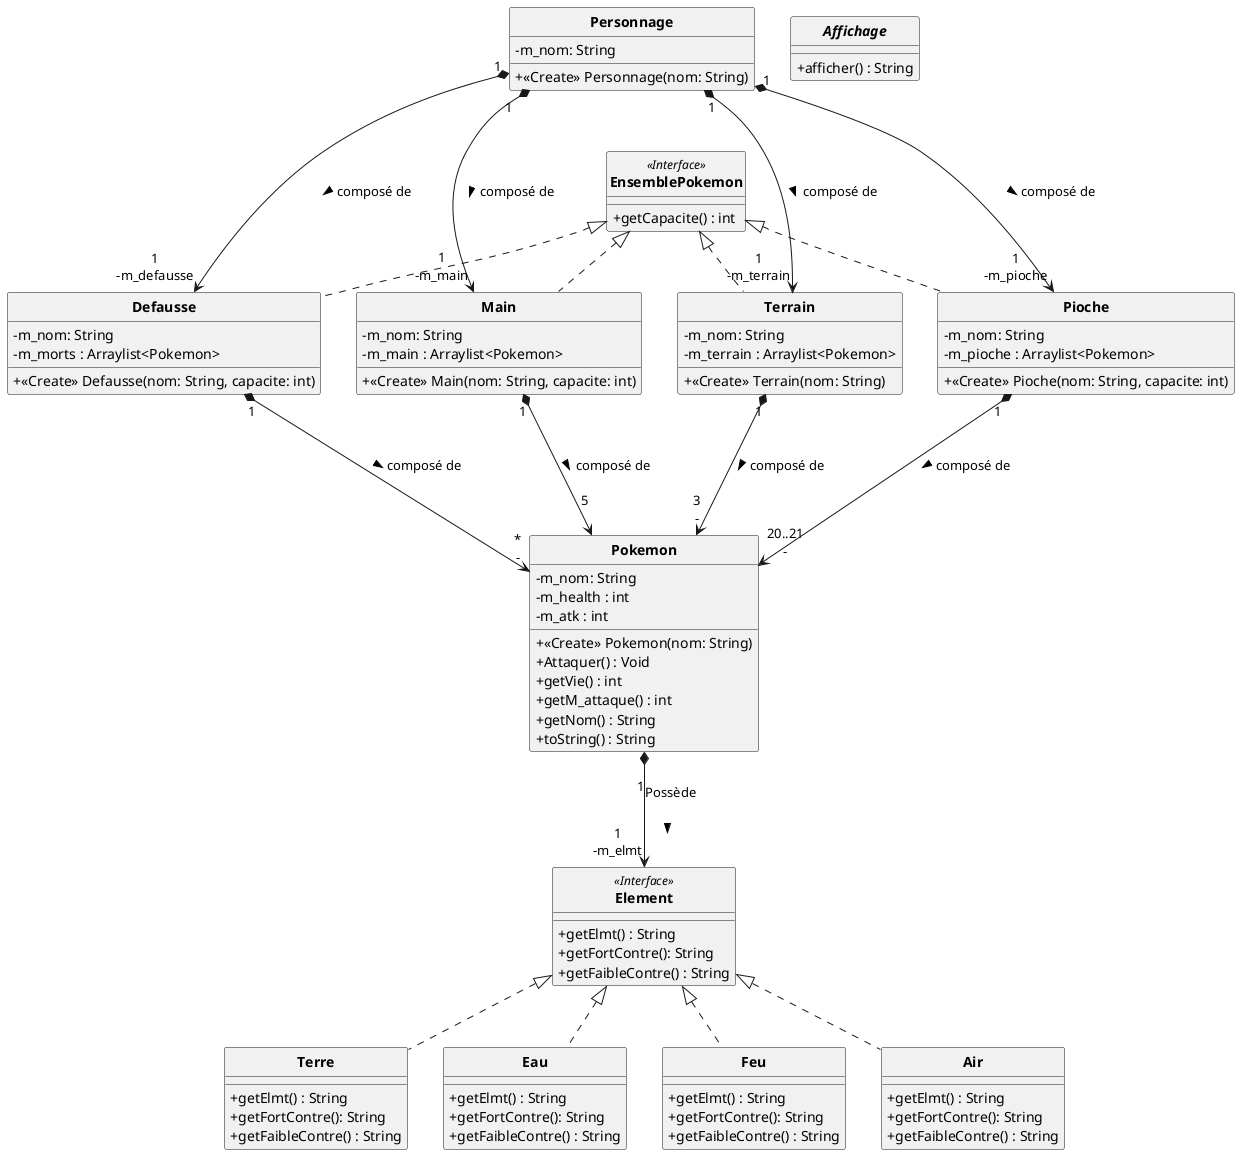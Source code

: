 @startuml
'https://plantuml.com/class-diagram
skinparam classAttributeIconSize 0
skinparam classFontStyle Bold
skinparam style strictuml

class Personnage
{
    - m_nom: String
    + <<Create>> Personnage(nom: String)
}

class EnsemblePokemon <<Interface>>
{
    + getCapacite() : int
}

class Defausse implements EnsemblePokemon
{
    - m_nom: String
    - m_morts : Arraylist<Pokemon>
    + <<Create>> Defausse(nom: String, capacite: int)
}

class Main implements EnsemblePokemon
{
    - m_nom: String
    - m_main : Arraylist<Pokemon>
    + <<Create>> Main(nom: String, capacite: int)
}

class Terrain implements EnsemblePokemon
{
    - m_nom: String
    - m_terrain : Arraylist<Pokemon>
    + <<Create>> Terrain(nom: String)
}

class Pioche implements EnsemblePokemon
{
    - m_nom: String
    - m_pioche : Arraylist<Pokemon>
    + <<Create>> Pioche(nom: String, capacite: int)
}


class Pokemon
{
    - m_nom: String
    - m_health : int
    - m_atk : int
    + <<Create>> Pokemon(nom: String)
    + Attaquer() : Void
    + getVie() : int
    + getM_attaque() : int
    + getNom() : String
    + toString() : String 
}

class Element <<Interface>>
{
    + getElmt() : String
    + getFortContre(): String
    + getFaibleContre() : String
}


class Terre implements Element
{
    + getElmt() : String
    + getFortContre(): String
    + getFaibleContre() : String
}

class Eau implements Element
{
    + getElmt() : String
    + getFortContre(): String
    + getFaibleContre() : String
}

class Feu implements Element
{
    + getElmt() : String
    + getFortContre(): String
    + getFaibleContre() : String
}

class Air implements Element
{
    + getElmt() : String
    + getFortContre(): String
    + getFaibleContre() : String
}

abstract Affichage
{
    + afficher() : String
}

Pioche "1" *---> "20..21\n-" Pokemon : composé de \t\t >
Main "1" *---> "5\n" Pokemon : composé de \t\t >
Terrain "1" *---> "3\n-" Pokemon : composé de \t\t >
Defausse "1" *---> "*\n-" Pokemon : composé de \t\t >

Pokemon "\n 1" *--> "1\n-m_elmt" Element : Possède\n\n >
Personnage "1" *---> "1\n-m_terrain" Terrain : composé de \t\t >
Personnage "1" *---> "1\n-m_pioche" Pioche : composé de \t\t >
Personnage "1" *---> "1\n-m_main" Main : composé de \t\t >
Personnage "1" *---> "1\n-m_defausse" Defausse : composé de \t\t >



@enduml
